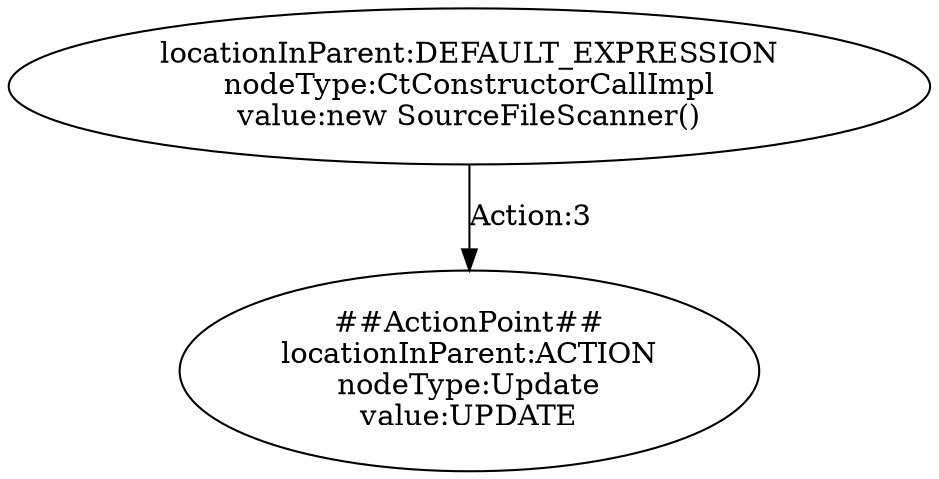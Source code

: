 digraph "Pattern" {
0 [label="##ActionPoint##
locationInParent:ACTION
nodeType:Update
value:UPDATE" shape=ellipse]
1 [label="locationInParent:DEFAULT_EXPRESSION
nodeType:CtConstructorCallImpl
value:new SourceFileScanner()" shape=ellipse]
1 -> 0 [label="Action:3"];
}
